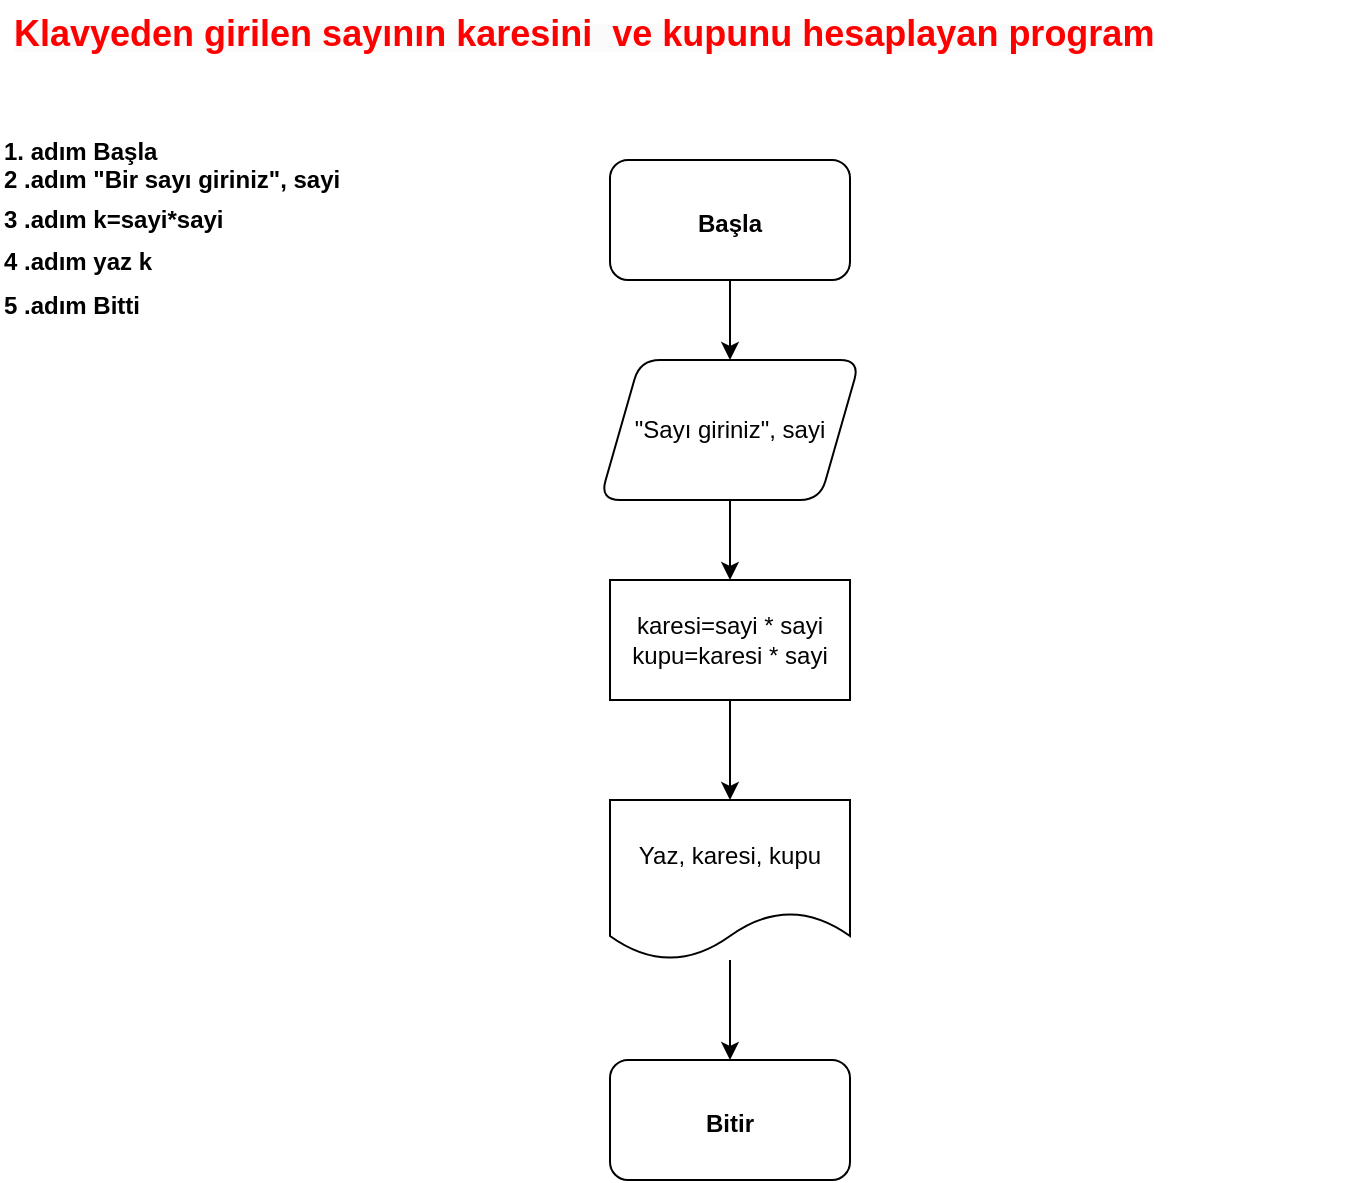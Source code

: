 <mxfile version="20.8.16" type="device"><diagram name="Sayfa -1" id="HH79vYCIUQZker7YnYB9"><mxGraphModel dx="1084" dy="634" grid="1" gridSize="10" guides="1" tooltips="1" connect="1" arrows="1" fold="1" page="1" pageScale="1" pageWidth="827" pageHeight="1169" math="0" shadow="0"><root><mxCell id="0"/><mxCell id="1" parent="0"/><mxCell id="cyBulL-shU-ex1BVUrEu-1" value="&lt;span style=&quot;font-family: Helvetica; font-style: normal; font-variant-ligatures: normal; font-variant-caps: normal; letter-spacing: normal; orphans: 2; text-align: center; text-indent: 0px; text-transform: none; widows: 2; word-spacing: 0px; -webkit-text-stroke-width: 0px; background-color: rgb(251, 251, 251); text-decoration-thickness: initial; text-decoration-style: initial; text-decoration-color: initial; float: none; display: inline !important;&quot;&gt;&lt;b style=&quot;&quot;&gt;&lt;font color=&quot;#ff0000&quot; style=&quot;font-size: 18px;&quot;&gt;Klavyeden girilen sayının karesini&amp;nbsp; ve kupunu hesaplayan program&lt;/font&gt;&lt;/b&gt;&lt;/span&gt;" style="text;whiteSpace=wrap;html=1;" vertex="1" parent="1"><mxGeometry x="80" y="30" width="680" height="50" as="geometry"/></mxCell><mxCell id="cyBulL-shU-ex1BVUrEu-4" value="&lt;div style=&quot;border-color: var(--border-color); color: rgb(0, 0, 0); font-size: 12px;&quot;&gt;&lt;b&gt;1. adım Başla&lt;/b&gt;&lt;/div&gt;&lt;b&gt;&lt;span style=&quot;color: rgb(0, 0, 0); font-size: 12px;&quot;&gt;&lt;div style=&quot;&quot;&gt;&lt;span style=&quot;background-color: initial;&quot;&gt;2 .adım &quot;Bir sayı giriniz&quot;, sayi&lt;/span&gt;&lt;/div&gt;&lt;/span&gt;&lt;span style=&quot;color: rgb(0, 0, 0); font-size: 12px;&quot;&gt;3 .adım k=sayi*sayi&lt;/span&gt;&lt;br style=&quot;border-color: var(--border-color); color: rgb(0, 0, 0); font-size: 12px;&quot;&gt;&lt;span style=&quot;color: rgb(0, 0, 0); font-size: 12px;&quot;&gt;4 .adım yaz k&lt;/span&gt;&lt;br style=&quot;border-color: var(--border-color); color: rgb(0, 0, 0); font-size: 12px;&quot;&gt;&lt;span style=&quot;color: rgb(0, 0, 0); font-size: 12px;&quot;&gt;5 .adım Bitti&lt;/span&gt;&lt;/b&gt;" style="text;html=1;align=left;verticalAlign=middle;resizable=0;points=[];autosize=1;strokeColor=none;fillColor=none;fontSize=18;fontColor=#FF0000;" vertex="1" parent="1"><mxGeometry x="75" y="90" width="190" height="110" as="geometry"/></mxCell><mxCell id="cyBulL-shU-ex1BVUrEu-11" value="" style="edgeStyle=orthogonalEdgeStyle;rounded=0;orthogonalLoop=1;jettySize=auto;html=1;fontSize=12;fontColor=#030001;" edge="1" parent="1" source="cyBulL-shU-ex1BVUrEu-5" target="cyBulL-shU-ex1BVUrEu-6"><mxGeometry relative="1" as="geometry"/></mxCell><mxCell id="cyBulL-shU-ex1BVUrEu-5" value="&lt;font style=&quot;font-size: 12px;&quot; color=&quot;#030001&quot;&gt;&lt;b&gt;Başla&lt;/b&gt;&lt;/font&gt;" style="whiteSpace=wrap;html=1;fontSize=18;fontColor=#FF0000;rounded=1;" vertex="1" parent="1"><mxGeometry x="380" y="110" width="120" height="60" as="geometry"/></mxCell><mxCell id="cyBulL-shU-ex1BVUrEu-12" value="" style="edgeStyle=orthogonalEdgeStyle;rounded=0;orthogonalLoop=1;jettySize=auto;html=1;fontSize=12;fontColor=#030001;" edge="1" parent="1" source="cyBulL-shU-ex1BVUrEu-6" target="cyBulL-shU-ex1BVUrEu-7"><mxGeometry relative="1" as="geometry"/></mxCell><mxCell id="cyBulL-shU-ex1BVUrEu-6" value="&quot;Sayı giriniz&quot;, sayi" style="shape=parallelogram;perimeter=parallelogramPerimeter;whiteSpace=wrap;html=1;fixedSize=1;rounded=1;fontSize=12;fontColor=#030001;" vertex="1" parent="1"><mxGeometry x="375" y="210" width="130" height="70" as="geometry"/></mxCell><mxCell id="cyBulL-shU-ex1BVUrEu-13" value="" style="edgeStyle=orthogonalEdgeStyle;rounded=0;orthogonalLoop=1;jettySize=auto;html=1;fontSize=12;fontColor=#030001;" edge="1" parent="1" source="cyBulL-shU-ex1BVUrEu-7" target="cyBulL-shU-ex1BVUrEu-9"><mxGeometry relative="1" as="geometry"/></mxCell><mxCell id="cyBulL-shU-ex1BVUrEu-7" value="karesi=sayi * sayi&lt;br&gt;kupu=karesi * sayi" style="rounded=0;whiteSpace=wrap;html=1;fontSize=12;fontColor=#030001;" vertex="1" parent="1"><mxGeometry x="380" y="320" width="120" height="60" as="geometry"/></mxCell><mxCell id="cyBulL-shU-ex1BVUrEu-14" value="" style="edgeStyle=orthogonalEdgeStyle;rounded=0;orthogonalLoop=1;jettySize=auto;html=1;fontSize=12;fontColor=#030001;" edge="1" parent="1" source="cyBulL-shU-ex1BVUrEu-9" target="cyBulL-shU-ex1BVUrEu-10"><mxGeometry relative="1" as="geometry"/></mxCell><mxCell id="cyBulL-shU-ex1BVUrEu-9" value="Yaz, karesi, kupu" style="shape=document;whiteSpace=wrap;html=1;boundedLbl=1;rounded=1;fontSize=12;fontColor=#030001;" vertex="1" parent="1"><mxGeometry x="380" y="430" width="120" height="80" as="geometry"/></mxCell><mxCell id="cyBulL-shU-ex1BVUrEu-10" value="&lt;font style=&quot;font-size: 12px;&quot; color=&quot;#030001&quot;&gt;&lt;b&gt;Bitir&lt;/b&gt;&lt;/font&gt;" style="whiteSpace=wrap;html=1;fontSize=18;fontColor=#FF0000;rounded=1;" vertex="1" parent="1"><mxGeometry x="380" y="560" width="120" height="60" as="geometry"/></mxCell></root></mxGraphModel></diagram></mxfile>